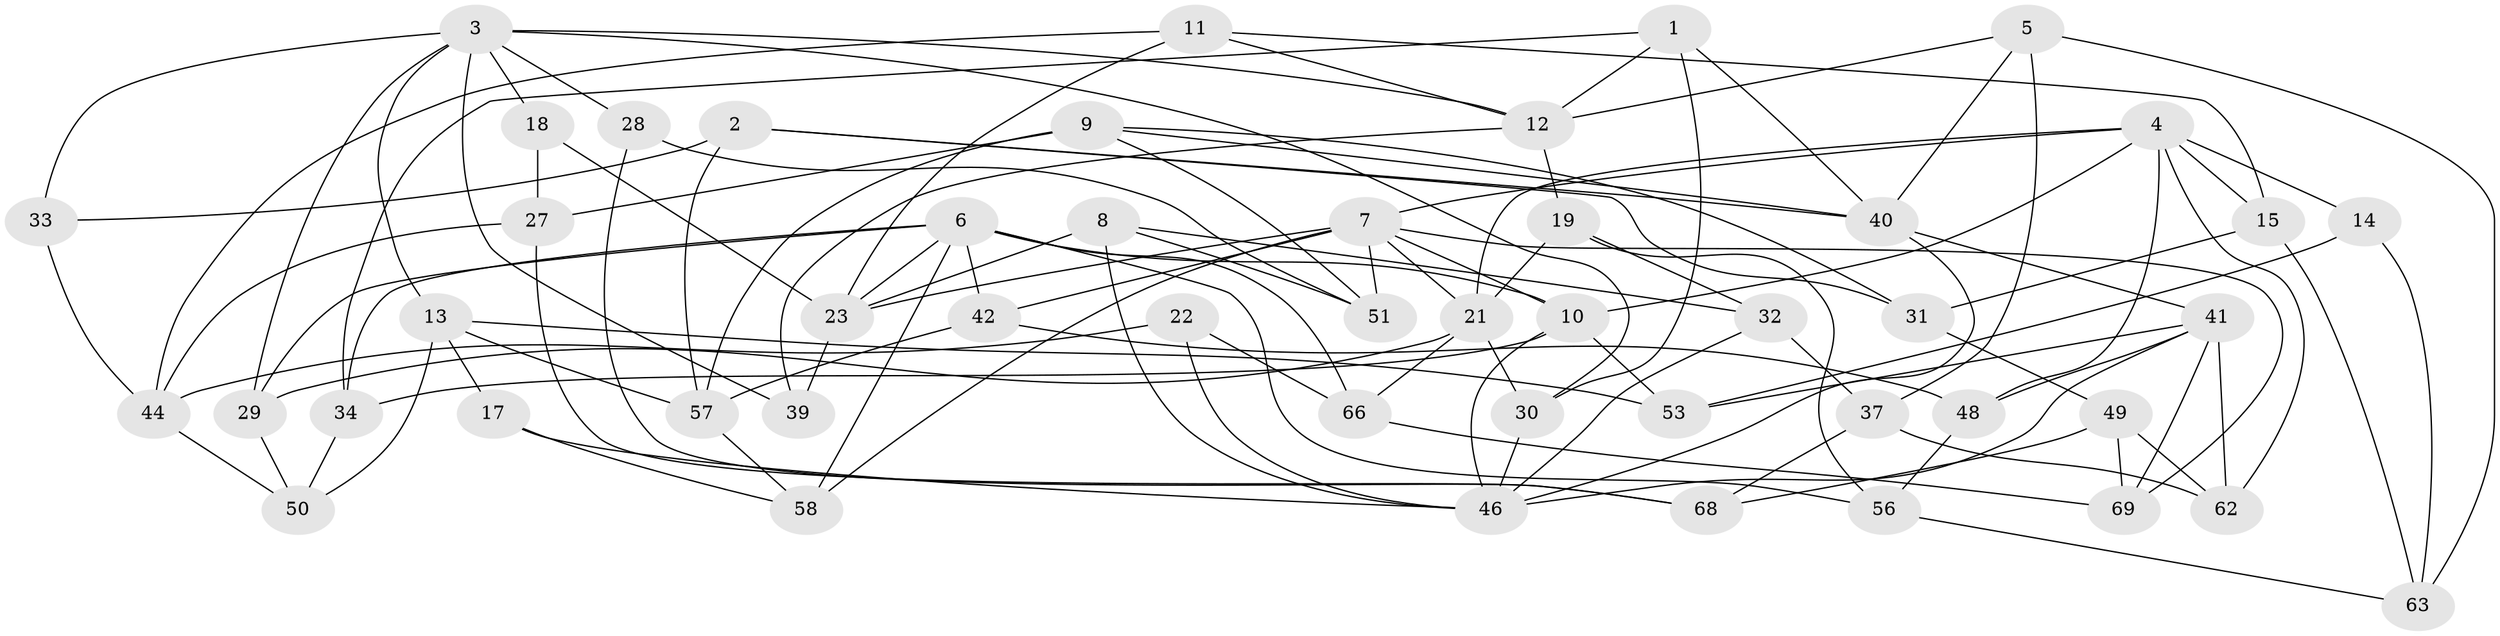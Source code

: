// original degree distribution, {4: 1.0}
// Generated by graph-tools (version 1.1) at 2025/21/03/04/25 18:21:01]
// undirected, 49 vertices, 112 edges
graph export_dot {
graph [start="1"]
  node [color=gray90,style=filled];
  1;
  2;
  3 [super="+38+16"];
  4 [super="+26"];
  5;
  6 [super="+36"];
  7 [super="+54+25"];
  8;
  9 [super="+20"];
  10 [super="+24"];
  11;
  12 [super="+64"];
  13 [super="+67"];
  14;
  15;
  17;
  18;
  19;
  21 [super="+59"];
  22;
  23 [super="+35"];
  27;
  28;
  29;
  30;
  31;
  32;
  33;
  34;
  37;
  39;
  40 [super="+55"];
  41 [super="+70"];
  42;
  44 [super="+45"];
  46 [super="+47+60"];
  48;
  49;
  50;
  51;
  53;
  56;
  57 [super="+65"];
  58;
  62;
  63;
  66;
  68;
  69;
  1 -- 34;
  1 -- 30;
  1 -- 40;
  1 -- 12;
  2 -- 33;
  2 -- 31;
  2 -- 40;
  2 -- 57;
  3 -- 18 [weight=2];
  3 -- 28 [weight=2];
  3 -- 39 [weight=2];
  3 -- 12;
  3 -- 29;
  3 -- 33 [weight=2];
  3 -- 13;
  3 -- 30;
  4 -- 10;
  4 -- 62;
  4 -- 14 [weight=2];
  4 -- 48;
  4 -- 7;
  4 -- 15;
  4 -- 21;
  5 -- 63;
  5 -- 40;
  5 -- 37;
  5 -- 12;
  6 -- 23;
  6 -- 66;
  6 -- 56;
  6 -- 34;
  6 -- 42;
  6 -- 58;
  6 -- 10;
  6 -- 29;
  7 -- 10;
  7 -- 42;
  7 -- 23;
  7 -- 21;
  7 -- 58;
  7 -- 51;
  7 -- 69;
  8 -- 51;
  8 -- 32;
  8 -- 46;
  8 -- 23;
  9 -- 40;
  9 -- 31;
  9 -- 27;
  9 -- 51;
  9 -- 57 [weight=2];
  10 -- 34;
  10 -- 53;
  10 -- 46;
  11 -- 15;
  11 -- 44;
  11 -- 23;
  11 -- 12;
  12 -- 39;
  12 -- 19;
  13 -- 17 [weight=2];
  13 -- 53;
  13 -- 50;
  13 -- 57;
  14 -- 63;
  14 -- 53;
  15 -- 31;
  15 -- 63;
  17 -- 58;
  17 -- 46;
  18 -- 23;
  18 -- 27;
  19 -- 32;
  19 -- 56;
  19 -- 21;
  21 -- 29;
  21 -- 30;
  21 -- 66;
  22 -- 44 [weight=2];
  22 -- 66;
  22 -- 46;
  23 -- 39;
  27 -- 68;
  27 -- 44;
  28 -- 68;
  28 -- 51;
  29 -- 50;
  30 -- 46;
  31 -- 49;
  32 -- 37;
  32 -- 46;
  33 -- 44;
  34 -- 50;
  37 -- 62;
  37 -- 68;
  40 -- 41;
  40 -- 46;
  41 -- 46;
  41 -- 53;
  41 -- 48;
  41 -- 69;
  41 -- 62;
  42 -- 48;
  42 -- 57;
  44 -- 50;
  48 -- 56;
  49 -- 68;
  49 -- 69;
  49 -- 62;
  56 -- 63;
  57 -- 58;
  66 -- 69;
}
